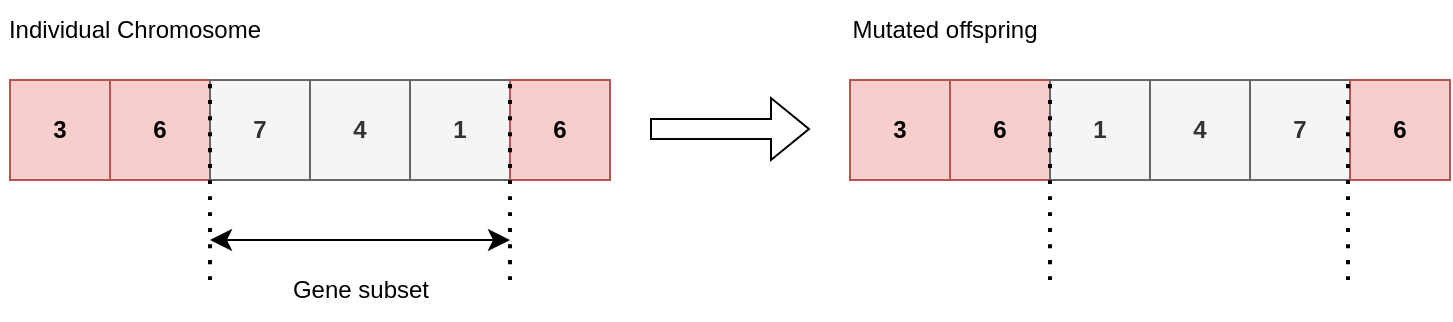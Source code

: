 <mxfile version="25.0.3">
  <diagram name="Page-1" id="EZRtKc55ZiPXAzjO_EIF">
    <mxGraphModel dx="1434" dy="840" grid="1" gridSize="10" guides="1" tooltips="1" connect="1" arrows="1" fold="1" page="1" pageScale="1" pageWidth="850" pageHeight="1100" math="0" shadow="0">
      <root>
        <mxCell id="0" />
        <mxCell id="1" parent="0" />
        <mxCell id="YB7Tp-IhjoN3xwZKIfDS-52" value="6" style="rounded=0;whiteSpace=wrap;html=1;fillColor=#f8cecc;strokeColor=#b85450;fontStyle=1" parent="1" vertex="1">
          <mxGeometry x="90" y="440" width="50" height="50" as="geometry" />
        </mxCell>
        <mxCell id="YB7Tp-IhjoN3xwZKIfDS-53" value="7" style="rounded=0;whiteSpace=wrap;html=1;fontStyle=1;fillColor=#f5f5f5;fontColor=#333333;strokeColor=#666666;" parent="1" vertex="1">
          <mxGeometry x="140" y="440" width="50" height="50" as="geometry" />
        </mxCell>
        <mxCell id="YB7Tp-IhjoN3xwZKIfDS-54" value="4" style="rounded=0;whiteSpace=wrap;html=1;fillColor=#f5f5f5;strokeColor=#666666;fontStyle=1;fontColor=#333333;" parent="1" vertex="1">
          <mxGeometry x="190" y="440" width="50" height="50" as="geometry" />
        </mxCell>
        <mxCell id="YB7Tp-IhjoN3xwZKIfDS-55" value="1" style="rounded=0;whiteSpace=wrap;html=1;fillColor=#f5f5f5;strokeColor=#666666;fontStyle=1;fontColor=#333333;" parent="1" vertex="1">
          <mxGeometry x="240" y="440" width="50" height="50" as="geometry" />
        </mxCell>
        <mxCell id="YB7Tp-IhjoN3xwZKIfDS-56" value="6" style="rounded=0;whiteSpace=wrap;html=1;fillColor=#f8cecc;strokeColor=#b85450;fontStyle=1" parent="1" vertex="1">
          <mxGeometry x="290" y="440" width="50" height="50" as="geometry" />
        </mxCell>
        <mxCell id="YB7Tp-IhjoN3xwZKIfDS-58" value="3" style="rounded=0;whiteSpace=wrap;html=1;fillColor=#f8cecc;strokeColor=#b85450;fontStyle=1" parent="1" vertex="1">
          <mxGeometry x="40" y="440" width="50" height="50" as="geometry" />
        </mxCell>
        <mxCell id="YB7Tp-IhjoN3xwZKIfDS-80" value="" style="shape=flexArrow;endArrow=classic;html=1;rounded=0;fontStyle=1" parent="1" edge="1">
          <mxGeometry width="50" height="50" relative="1" as="geometry">
            <mxPoint x="360" y="464.5" as="sourcePoint" />
            <mxPoint x="440" y="464.5" as="targetPoint" />
          </mxGeometry>
        </mxCell>
        <mxCell id="YB7Tp-IhjoN3xwZKIfDS-81" value="Individual Chromosome" style="text;html=1;align=center;verticalAlign=middle;whiteSpace=wrap;rounded=0;fontStyle=0" parent="1" vertex="1">
          <mxGeometry x="35" y="400" width="135" height="30" as="geometry" />
        </mxCell>
        <mxCell id="YB7Tp-IhjoN3xwZKIfDS-88" value="6" style="rounded=0;whiteSpace=wrap;html=1;fillColor=#f8cecc;strokeColor=#b85450;fontStyle=1" parent="1" vertex="1">
          <mxGeometry x="510" y="440" width="50" height="50" as="geometry" />
        </mxCell>
        <mxCell id="YB7Tp-IhjoN3xwZKIfDS-89" value="1" style="rounded=0;whiteSpace=wrap;html=1;fillColor=#f5f5f5;strokeColor=#666666;fontStyle=1;fontColor=#333333;" parent="1" vertex="1">
          <mxGeometry x="560" y="440" width="50" height="50" as="geometry" />
        </mxCell>
        <mxCell id="YB7Tp-IhjoN3xwZKIfDS-90" value="4" style="rounded=0;whiteSpace=wrap;html=1;fillColor=#f5f5f5;strokeColor=#666666;fontStyle=1;fontColor=#333333;" parent="1" vertex="1">
          <mxGeometry x="610" y="440" width="50" height="50" as="geometry" />
        </mxCell>
        <mxCell id="YB7Tp-IhjoN3xwZKIfDS-91" value="7" style="rounded=0;whiteSpace=wrap;html=1;fillColor=#f5f5f5;strokeColor=#666666;fontStyle=1;fontColor=#333333;" parent="1" vertex="1">
          <mxGeometry x="660" y="440" width="50" height="50" as="geometry" />
        </mxCell>
        <mxCell id="YB7Tp-IhjoN3xwZKIfDS-92" value="6" style="rounded=0;whiteSpace=wrap;html=1;fillColor=#f8cecc;strokeColor=#b85450;fontStyle=1" parent="1" vertex="1">
          <mxGeometry x="710" y="440" width="50" height="50" as="geometry" />
        </mxCell>
        <mxCell id="YB7Tp-IhjoN3xwZKIfDS-93" value="3" style="rounded=0;whiteSpace=wrap;html=1;fillColor=#f8cecc;strokeColor=#b85450;fontStyle=1" parent="1" vertex="1">
          <mxGeometry x="460" y="440" width="50" height="50" as="geometry" />
        </mxCell>
        <mxCell id="9dZHEHK6WGQNG96B6Vrl-1" value="Mutated offspring" style="text;html=1;align=center;verticalAlign=middle;whiteSpace=wrap;rounded=0;fontStyle=0" parent="1" vertex="1">
          <mxGeometry x="440" y="400" width="135" height="30" as="geometry" />
        </mxCell>
        <mxCell id="U5etYMQuqrnoycaMx9IX-1" value="" style="endArrow=none;dashed=1;html=1;dashPattern=1 3;strokeWidth=2;rounded=0;fontSize=12;startSize=8;endSize=8;curved=1;entryX=1;entryY=0;entryDx=0;entryDy=0;" edge="1" parent="1" target="YB7Tp-IhjoN3xwZKIfDS-52">
          <mxGeometry width="50" height="50" relative="1" as="geometry">
            <mxPoint x="140" y="540" as="sourcePoint" />
            <mxPoint x="150" y="540" as="targetPoint" />
          </mxGeometry>
        </mxCell>
        <mxCell id="U5etYMQuqrnoycaMx9IX-2" value="" style="endArrow=none;dashed=1;html=1;dashPattern=1 3;strokeWidth=2;rounded=0;fontSize=12;startSize=8;endSize=8;curved=1;entryX=1;entryY=0;entryDx=0;entryDy=0;" edge="1" parent="1">
          <mxGeometry width="50" height="50" relative="1" as="geometry">
            <mxPoint x="290" y="540" as="sourcePoint" />
            <mxPoint x="290" y="440" as="targetPoint" />
          </mxGeometry>
        </mxCell>
        <mxCell id="U5etYMQuqrnoycaMx9IX-3" value="" style="endArrow=none;dashed=1;html=1;dashPattern=1 3;strokeWidth=2;rounded=0;fontSize=12;startSize=8;endSize=8;curved=1;entryX=1;entryY=0;entryDx=0;entryDy=0;" edge="1" parent="1">
          <mxGeometry width="50" height="50" relative="1" as="geometry">
            <mxPoint x="560" y="540" as="sourcePoint" />
            <mxPoint x="560" y="440" as="targetPoint" />
          </mxGeometry>
        </mxCell>
        <mxCell id="U5etYMQuqrnoycaMx9IX-4" value="" style="endArrow=none;dashed=1;html=1;dashPattern=1 3;strokeWidth=2;rounded=0;fontSize=12;startSize=8;endSize=8;curved=1;entryX=1;entryY=0;entryDx=0;entryDy=0;" edge="1" parent="1">
          <mxGeometry width="50" height="50" relative="1" as="geometry">
            <mxPoint x="709" y="540" as="sourcePoint" />
            <mxPoint x="709" y="440" as="targetPoint" />
          </mxGeometry>
        </mxCell>
        <mxCell id="U5etYMQuqrnoycaMx9IX-5" value="" style="endArrow=classic;startArrow=classic;html=1;rounded=0;fontSize=12;startSize=8;endSize=8;curved=1;" edge="1" parent="1">
          <mxGeometry width="50" height="50" relative="1" as="geometry">
            <mxPoint x="140" y="520" as="sourcePoint" />
            <mxPoint x="290" y="520" as="targetPoint" />
          </mxGeometry>
        </mxCell>
        <mxCell id="U5etYMQuqrnoycaMx9IX-6" value="Gene subset" style="text;html=1;align=center;verticalAlign=middle;whiteSpace=wrap;rounded=0;fontStyle=0" vertex="1" parent="1">
          <mxGeometry x="147.5" y="530" width="135" height="30" as="geometry" />
        </mxCell>
      </root>
    </mxGraphModel>
  </diagram>
</mxfile>
